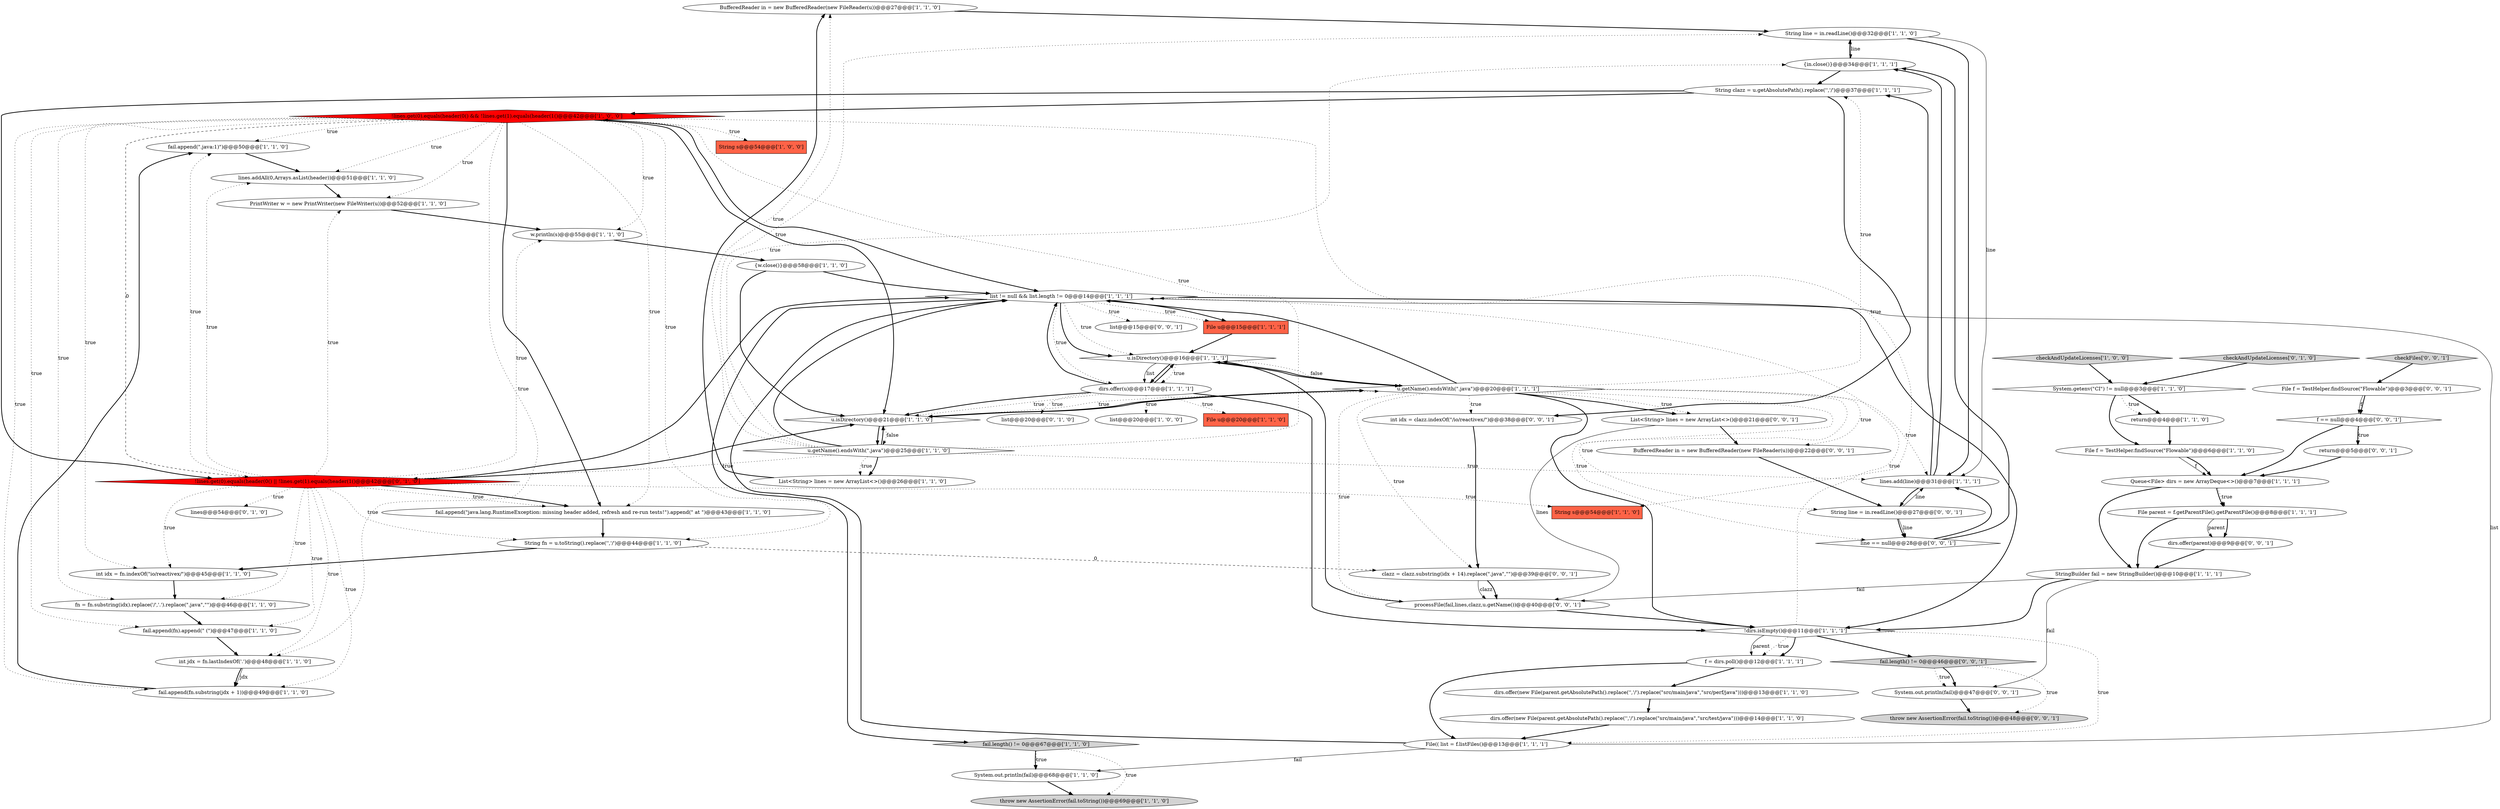digraph {
43 [style = filled, label = "BufferedReader in = new BufferedReader(new FileReader(u))@@@27@@@['1', '1', '0']", fillcolor = white, shape = ellipse image = "AAA0AAABBB1BBB"];
25 [style = filled, label = "f = dirs.poll()@@@12@@@['1', '1', '1']", fillcolor = white, shape = ellipse image = "AAA0AAABBB1BBB"];
29 [style = filled, label = "fail.append(\".java:1)\")@@@50@@@['1', '1', '0']", fillcolor = white, shape = ellipse image = "AAA0AAABBB1BBB"];
22 [style = filled, label = "String clazz = u.getAbsolutePath().replace('\','/')@@@37@@@['1', '1', '1']", fillcolor = white, shape = ellipse image = "AAA0AAABBB1BBB"];
23 [style = filled, label = "StringBuilder fail = new StringBuilder()@@@10@@@['1', '1', '1']", fillcolor = white, shape = ellipse image = "AAA0AAABBB1BBB"];
3 [style = filled, label = "return@@@4@@@['1', '1', '0']", fillcolor = white, shape = ellipse image = "AAA0AAABBB1BBB"];
13 [style = filled, label = "Queue<File> dirs = new ArrayDeque<>()@@@7@@@['1', '1', '1']", fillcolor = white, shape = ellipse image = "AAA0AAABBB1BBB"];
33 [style = filled, label = "fail.append(fn).append(\" (\")@@@47@@@['1', '1', '0']", fillcolor = white, shape = ellipse image = "AAA0AAABBB1BBB"];
35 [style = filled, label = "{in.close()}@@@34@@@['1', '1', '1']", fillcolor = white, shape = ellipse image = "AAA0AAABBB1BBB"];
44 [style = filled, label = "list != null && list.length != 0@@@14@@@['1', '1', '1']", fillcolor = white, shape = diamond image = "AAA0AAABBB1BBB"];
12 [style = filled, label = "int jdx = fn.lastIndexOf('.')@@@48@@@['1', '1', '0']", fillcolor = white, shape = ellipse image = "AAA0AAABBB1BBB"];
0 [style = filled, label = "PrintWriter w = new PrintWriter(new FileWriter(u))@@@52@@@['1', '1', '0']", fillcolor = white, shape = ellipse image = "AAA0AAABBB1BBB"];
31 [style = filled, label = "!lines.get(0).equals(header(0() && !lines.get(1).equals(header(1()@@@42@@@['1', '0', '0']", fillcolor = red, shape = diamond image = "AAA1AAABBB1BBB"];
51 [style = filled, label = "line == null@@@28@@@['0', '0', '1']", fillcolor = white, shape = diamond image = "AAA0AAABBB3BBB"];
52 [style = filled, label = "String line = in.readLine()@@@27@@@['0', '0', '1']", fillcolor = white, shape = ellipse image = "AAA0AAABBB3BBB"];
7 [style = filled, label = "String s@@@54@@@['1', '0', '0']", fillcolor = tomato, shape = box image = "AAA0AAABBB1BBB"];
34 [style = filled, label = "File u@@@15@@@['1', '1', '1']", fillcolor = tomato, shape = box image = "AAA0AAABBB1BBB"];
37 [style = filled, label = "List<String> lines = new ArrayList<>()@@@26@@@['1', '1', '0']", fillcolor = white, shape = ellipse image = "AAA0AAABBB1BBB"];
39 [style = filled, label = "File parent = f.getParentFile().getParentFile()@@@8@@@['1', '1', '1']", fillcolor = white, shape = ellipse image = "AAA0AAABBB1BBB"];
38 [style = filled, label = "String fn = u.toString().replace('\','/')@@@44@@@['1', '1', '0']", fillcolor = white, shape = ellipse image = "AAA0AAABBB1BBB"];
53 [style = filled, label = "File f = TestHelper.findSource(\"Flowable\")@@@3@@@['0', '0', '1']", fillcolor = white, shape = ellipse image = "AAA0AAABBB3BBB"];
8 [style = filled, label = "!dirs.isEmpty()@@@11@@@['1', '1', '1']", fillcolor = white, shape = diamond image = "AAA0AAABBB1BBB"];
11 [style = filled, label = "System.getenv(\"CI\") != null@@@3@@@['1', '1', '0']", fillcolor = white, shape = diamond image = "AAA0AAABBB1BBB"];
17 [style = filled, label = "u.isDirectory()@@@16@@@['1', '1', '1']", fillcolor = white, shape = diamond image = "AAA0AAABBB1BBB"];
20 [style = filled, label = "File(( list = f.listFiles()@@@13@@@['1', '1', '1']", fillcolor = white, shape = ellipse image = "AAA0AAABBB1BBB"];
41 [style = filled, label = "{w.close()}@@@58@@@['1', '1', '0']", fillcolor = white, shape = ellipse image = "AAA0AAABBB1BBB"];
48 [style = filled, label = "lines@@@54@@@['0', '1', '0']", fillcolor = white, shape = ellipse image = "AAA0AAABBB2BBB"];
49 [style = filled, label = "BufferedReader in = new BufferedReader(new FileReader(u))@@@22@@@['0', '0', '1']", fillcolor = white, shape = ellipse image = "AAA0AAABBB3BBB"];
2 [style = filled, label = "u.isDirectory()@@@21@@@['1', '1', '0']", fillcolor = white, shape = diamond image = "AAA0AAABBB1BBB"];
30 [style = filled, label = "checkAndUpdateLicenses['1', '0', '0']", fillcolor = lightgray, shape = diamond image = "AAA0AAABBB1BBB"];
27 [style = filled, label = "dirs.offer(new File(parent.getAbsolutePath().replace('\','/').replace(\"src/main/java\",\"src/perf/java\")))@@@13@@@['1', '1', '0']", fillcolor = white, shape = ellipse image = "AAA0AAABBB1BBB"];
57 [style = filled, label = "checkFiles['0', '0', '1']", fillcolor = lightgray, shape = diamond image = "AAA0AAABBB3BBB"];
61 [style = filled, label = "System.out.println(fail)@@@47@@@['0', '0', '1']", fillcolor = white, shape = ellipse image = "AAA0AAABBB3BBB"];
46 [style = filled, label = "checkAndUpdateLicenses['0', '1', '0']", fillcolor = lightgray, shape = diamond image = "AAA0AAABBB2BBB"];
42 [style = filled, label = "System.out.println(fail)@@@68@@@['1', '1', '0']", fillcolor = white, shape = ellipse image = "AAA0AAABBB1BBB"];
26 [style = filled, label = "File f = TestHelper.findSource(\"Flowable\")@@@6@@@['1', '1', '0']", fillcolor = white, shape = ellipse image = "AAA0AAABBB1BBB"];
45 [style = filled, label = "list@@@20@@@['0', '1', '0']", fillcolor = white, shape = ellipse image = "AAA0AAABBB2BBB"];
9 [style = filled, label = "list@@@20@@@['1', '0', '0']", fillcolor = white, shape = ellipse image = "AAA0AAABBB1BBB"];
21 [style = filled, label = "dirs.offer(new File(parent.getAbsolutePath().replace('\','/').replace(\"src/main/java\",\"src/test/java\")))@@@14@@@['1', '1', '0']", fillcolor = white, shape = ellipse image = "AAA0AAABBB1BBB"];
18 [style = filled, label = "fail.length() != 0@@@67@@@['1', '1', '0']", fillcolor = lightgray, shape = diamond image = "AAA0AAABBB1BBB"];
28 [style = filled, label = "fail.append(fn.substring(jdx + 1))@@@49@@@['1', '1', '0']", fillcolor = white, shape = ellipse image = "AAA0AAABBB1BBB"];
56 [style = filled, label = "list@@@15@@@['0', '0', '1']", fillcolor = white, shape = ellipse image = "AAA0AAABBB3BBB"];
64 [style = filled, label = "dirs.offer(parent)@@@9@@@['0', '0', '1']", fillcolor = white, shape = ellipse image = "AAA0AAABBB3BBB"];
1 [style = filled, label = "fail.append(\"java.lang.RuntimeException: missing header added, refresh and re-run tests!\").append(\" at \")@@@43@@@['1', '1', '0']", fillcolor = white, shape = ellipse image = "AAA0AAABBB1BBB"];
10 [style = filled, label = "u.getName().endsWith(\".java\")@@@20@@@['1', '1', '1']", fillcolor = white, shape = diamond image = "AAA0AAABBB1BBB"];
58 [style = filled, label = "f == null@@@4@@@['0', '0', '1']", fillcolor = white, shape = diamond image = "AAA0AAABBB3BBB"];
63 [style = filled, label = "List<String> lines = new ArrayList<>()@@@21@@@['0', '0', '1']", fillcolor = white, shape = ellipse image = "AAA0AAABBB3BBB"];
14 [style = filled, label = "lines.addAll(0,Arrays.asList(header))@@@51@@@['1', '1', '0']", fillcolor = white, shape = ellipse image = "AAA0AAABBB1BBB"];
24 [style = filled, label = "u.getName().endsWith(\".java\")@@@25@@@['1', '1', '0']", fillcolor = white, shape = diamond image = "AAA0AAABBB1BBB"];
15 [style = filled, label = "File u@@@20@@@['1', '1', '0']", fillcolor = tomato, shape = box image = "AAA0AAABBB1BBB"];
47 [style = filled, label = "!lines.get(0).equals(header(0() || !lines.get(1).equals(header(1()@@@42@@@['0', '1', '0']", fillcolor = red, shape = diamond image = "AAA1AAABBB2BBB"];
60 [style = filled, label = "processFile(fail,lines,clazz,u.getName())@@@40@@@['0', '0', '1']", fillcolor = white, shape = ellipse image = "AAA0AAABBB3BBB"];
5 [style = filled, label = "fn = fn.substring(idx).replace('/','.').replace(\".java\",\"\")@@@46@@@['1', '1', '0']", fillcolor = white, shape = ellipse image = "AAA0AAABBB1BBB"];
16 [style = filled, label = "String s@@@54@@@['1', '1', '0']", fillcolor = tomato, shape = box image = "AAA0AAABBB1BBB"];
59 [style = filled, label = "clazz = clazz.substring(idx + 14).replace(\".java\",\"\")@@@39@@@['0', '0', '1']", fillcolor = white, shape = ellipse image = "AAA0AAABBB3BBB"];
6 [style = filled, label = "throw new AssertionError(fail.toString())@@@69@@@['1', '1', '0']", fillcolor = lightgray, shape = ellipse image = "AAA0AAABBB1BBB"];
32 [style = filled, label = "dirs.offer(u)@@@17@@@['1', '1', '1']", fillcolor = white, shape = ellipse image = "AAA0AAABBB1BBB"];
62 [style = filled, label = "throw new AssertionError(fail.toString())@@@48@@@['0', '0', '1']", fillcolor = lightgray, shape = ellipse image = "AAA0AAABBB3BBB"];
19 [style = filled, label = "lines.add(line)@@@31@@@['1', '1', '1']", fillcolor = white, shape = ellipse image = "AAA0AAABBB1BBB"];
36 [style = filled, label = "w.println(s)@@@55@@@['1', '1', '0']", fillcolor = white, shape = ellipse image = "AAA0AAABBB1BBB"];
40 [style = filled, label = "String line = in.readLine()@@@32@@@['1', '1', '0']", fillcolor = white, shape = ellipse image = "AAA0AAABBB1BBB"];
54 [style = filled, label = "fail.length() != 0@@@46@@@['0', '0', '1']", fillcolor = lightgray, shape = diamond image = "AAA0AAABBB3BBB"];
50 [style = filled, label = "return@@@5@@@['0', '0', '1']", fillcolor = white, shape = ellipse image = "AAA0AAABBB3BBB"];
4 [style = filled, label = "int idx = fn.indexOf(\"io/reactivex/\")@@@45@@@['1', '1', '0']", fillcolor = white, shape = ellipse image = "AAA0AAABBB1BBB"];
55 [style = filled, label = "int idx = clazz.indexOf(\"/io/reactivex/\")@@@38@@@['0', '0', '1']", fillcolor = white, shape = ellipse image = "AAA0AAABBB3BBB"];
10->49 [style = dotted, label="true"];
58->50 [style = bold, label=""];
44->8 [style = bold, label=""];
18->42 [style = dotted, label="true"];
24->35 [style = dotted, label="true"];
24->43 [style = dotted, label="true"];
38->4 [style = bold, label=""];
10->52 [style = dotted, label="true"];
32->45 [style = dotted, label="true"];
53->58 [style = bold, label=""];
10->17 [style = bold, label=""];
31->1 [style = bold, label=""];
59->60 [style = solid, label="clazz"];
54->61 [style = dotted, label="true"];
10->63 [style = dotted, label="true"];
31->7 [style = dotted, label="true"];
63->60 [style = solid, label="lines"];
43->40 [style = bold, label=""];
30->11 [style = bold, label=""];
37->43 [style = bold, label=""];
38->59 [style = dashed, label="0"];
10->8 [style = bold, label=""];
31->28 [style = dotted, label="true"];
47->1 [style = dotted, label="true"];
44->34 [style = dotted, label="true"];
39->64 [style = bold, label=""];
39->23 [style = bold, label=""];
34->17 [style = bold, label=""];
22->47 [style = bold, label=""];
29->14 [style = bold, label=""];
8->20 [style = dotted, label="true"];
12->28 [style = solid, label="jdx"];
44->18 [style = bold, label=""];
2->24 [style = bold, label=""];
54->62 [style = dotted, label="true"];
31->12 [style = dotted, label="true"];
60->17 [style = bold, label=""];
32->15 [style = dotted, label="true"];
2->10 [style = dotted, label="true"];
1->38 [style = bold, label=""];
13->39 [style = dotted, label="true"];
52->51 [style = solid, label="line"];
12->28 [style = bold, label=""];
44->56 [style = dotted, label="true"];
36->41 [style = bold, label=""];
59->60 [style = bold, label=""];
5->33 [style = bold, label=""];
55->59 [style = bold, label=""];
32->2 [style = dotted, label="true"];
47->12 [style = dotted, label="true"];
47->5 [style = dotted, label="true"];
24->44 [style = bold, label=""];
31->5 [style = dotted, label="true"];
10->55 [style = dotted, label="true"];
26->13 [style = solid, label="f"];
47->28 [style = dotted, label="true"];
31->2 [style = bold, label=""];
17->32 [style = solid, label="list"];
23->8 [style = bold, label=""];
51->35 [style = bold, label=""];
31->33 [style = dotted, label="true"];
41->2 [style = bold, label=""];
31->14 [style = dotted, label="true"];
44->17 [style = bold, label=""];
51->19 [style = bold, label=""];
26->13 [style = bold, label=""];
0->36 [style = bold, label=""];
40->35 [style = solid, label="line"];
18->6 [style = dotted, label="true"];
25->27 [style = bold, label=""];
23->60 [style = solid, label="fail"];
35->40 [style = bold, label=""];
10->44 [style = bold, label=""];
53->58 [style = solid, label="f"];
47->2 [style = bold, label=""];
44->34 [style = bold, label=""];
47->36 [style = dotted, label="true"];
47->44 [style = bold, label=""];
24->19 [style = dotted, label="true"];
10->2 [style = bold, label=""];
52->51 [style = bold, label=""];
31->29 [style = dotted, label="true"];
20->42 [style = solid, label="fail"];
47->38 [style = dotted, label="true"];
54->61 [style = bold, label=""];
40->19 [style = solid, label="line"];
19->22 [style = bold, label=""];
32->17 [style = bold, label=""];
57->53 [style = bold, label=""];
11->26 [style = bold, label=""];
47->1 [style = bold, label=""];
28->29 [style = bold, label=""];
17->10 [style = bold, label=""];
8->25 [style = dotted, label="true"];
44->32 [style = dotted, label="true"];
47->48 [style = dotted, label="true"];
24->47 [style = dotted, label="true"];
22->55 [style = bold, label=""];
3->26 [style = bold, label=""];
40->19 [style = bold, label=""];
17->10 [style = dotted, label="false"];
13->39 [style = bold, label=""];
50->13 [style = bold, label=""];
60->8 [style = bold, label=""];
33->12 [style = bold, label=""];
2->10 [style = bold, label=""];
31->0 [style = dotted, label="true"];
44->17 [style = dotted, label="true"];
2->24 [style = dotted, label="false"];
25->20 [style = bold, label=""];
32->8 [style = bold, label=""];
47->33 [style = dotted, label="true"];
31->44 [style = bold, label=""];
11->3 [style = bold, label=""];
31->1 [style = dotted, label="true"];
47->29 [style = dotted, label="true"];
10->19 [style = dotted, label="true"];
19->35 [style = bold, label=""];
10->51 [style = dotted, label="true"];
32->44 [style = bold, label=""];
47->4 [style = dotted, label="true"];
47->0 [style = dotted, label="true"];
8->54 [style = bold, label=""];
20->44 [style = solid, label="list"];
11->3 [style = dotted, label="true"];
24->40 [style = dotted, label="true"];
27->21 [style = bold, label=""];
4->5 [style = bold, label=""];
61->62 [style = bold, label=""];
58->13 [style = bold, label=""];
31->47 [style = dashed, label="0"];
24->2 [style = bold, label=""];
32->9 [style = dotted, label="true"];
35->22 [style = bold, label=""];
63->49 [style = bold, label=""];
24->31 [style = dotted, label="true"];
10->59 [style = dotted, label="true"];
22->31 [style = bold, label=""];
10->63 [style = bold, label=""];
23->61 [style = solid, label="fail"];
8->44 [style = dotted, label="true"];
17->32 [style = bold, label=""];
31->16 [style = dotted, label="true"];
17->32 [style = dotted, label="true"];
32->2 [style = bold, label=""];
39->64 [style = solid, label="parent"];
20->44 [style = bold, label=""];
46->11 [style = bold, label=""];
64->23 [style = bold, label=""];
21->20 [style = bold, label=""];
42->6 [style = bold, label=""];
14->0 [style = bold, label=""];
49->52 [style = bold, label=""];
58->50 [style = dotted, label="true"];
47->16 [style = dotted, label="true"];
31->38 [style = dotted, label="true"];
24->37 [style = bold, label=""];
24->37 [style = dotted, label="true"];
47->14 [style = dotted, label="true"];
13->23 [style = bold, label=""];
10->22 [style = dotted, label="true"];
10->60 [style = dotted, label="true"];
31->4 [style = dotted, label="true"];
8->25 [style = bold, label=""];
41->44 [style = bold, label=""];
52->19 [style = solid, label="line"];
31->36 [style = dotted, label="true"];
8->25 [style = solid, label="parent"];
19->52 [style = bold, label=""];
18->42 [style = bold, label=""];
}
